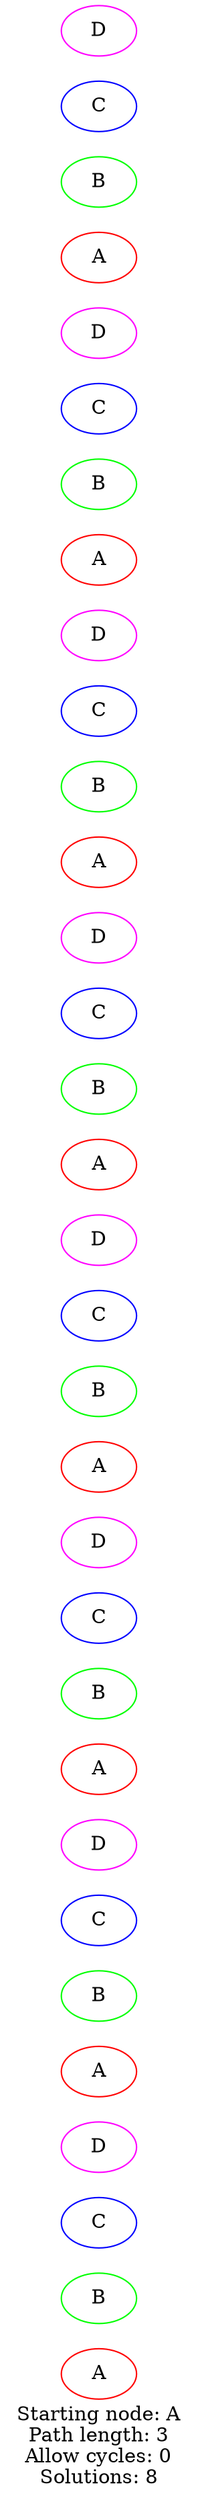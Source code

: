 digraph G
{
	graph [label = "Starting node: A\nPath length: 3\nAllow cycles: 0\nSolutions: 8" rankdir = LR]

	"1" [color = red label = A name = 1]
	"2" [color = green label = B name = 2]
	"3" [color = blue label = C name = 3]
	"4" [color = magenta label = D name = 4]
	"5" [color = red label = A name = 5]
	"6" [color = green label = B name = 6]
	"7" [color = blue label = C name = 7]
	"8" [color = magenta label = D name = 8]
	"9" [color = red label = A name = 9]
	"10" [color = green label = B name = 10]
	"11" [color = blue label = C name = 11]
	"12" [color = magenta label = D name = 12]
	"13" [color = red label = A name = 13]
	"14" [color = green label = B name = 14]
	"15" [color = blue label = C name = 15]
	"16" [color = magenta label = D name = 16]
	"17" [color = red label = A name = 17]
	"18" [color = green label = B name = 18]
	"19" [color = blue label = C name = 19]
	"20" [color = magenta label = D name = 20]
	"21" [color = red label = A name = 21]
	"22" [color = green label = B name = 22]
	"23" [color = blue label = C name = 23]
	"24" [color = magenta label = D name = 24]
	"25" [color = red label = A name = 25]
	"26" [color = green label = B name = 26]
	"27" [color = blue label = C name = 27]
	"28" [color = magenta label = D name = 28]
	"29" [color = red label = A name = 29]
	"30" [color = green label = B name = 30]
	"31" [color = blue label = C name = 31]
	"32" [color = magenta label = D name = 32]
}
